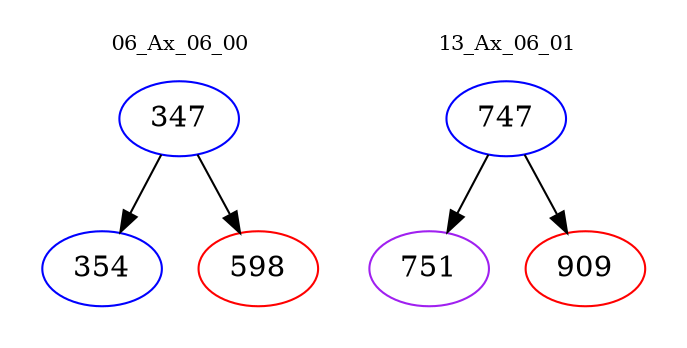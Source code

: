 digraph{
subgraph cluster_0 {
color = white
label = "06_Ax_06_00";
fontsize=10;
T0_347 [label="347", color="blue"]
T0_347 -> T0_354 [color="black"]
T0_354 [label="354", color="blue"]
T0_347 -> T0_598 [color="black"]
T0_598 [label="598", color="red"]
}
subgraph cluster_1 {
color = white
label = "13_Ax_06_01";
fontsize=10;
T1_747 [label="747", color="blue"]
T1_747 -> T1_751 [color="black"]
T1_751 [label="751", color="purple"]
T1_747 -> T1_909 [color="black"]
T1_909 [label="909", color="red"]
}
}
